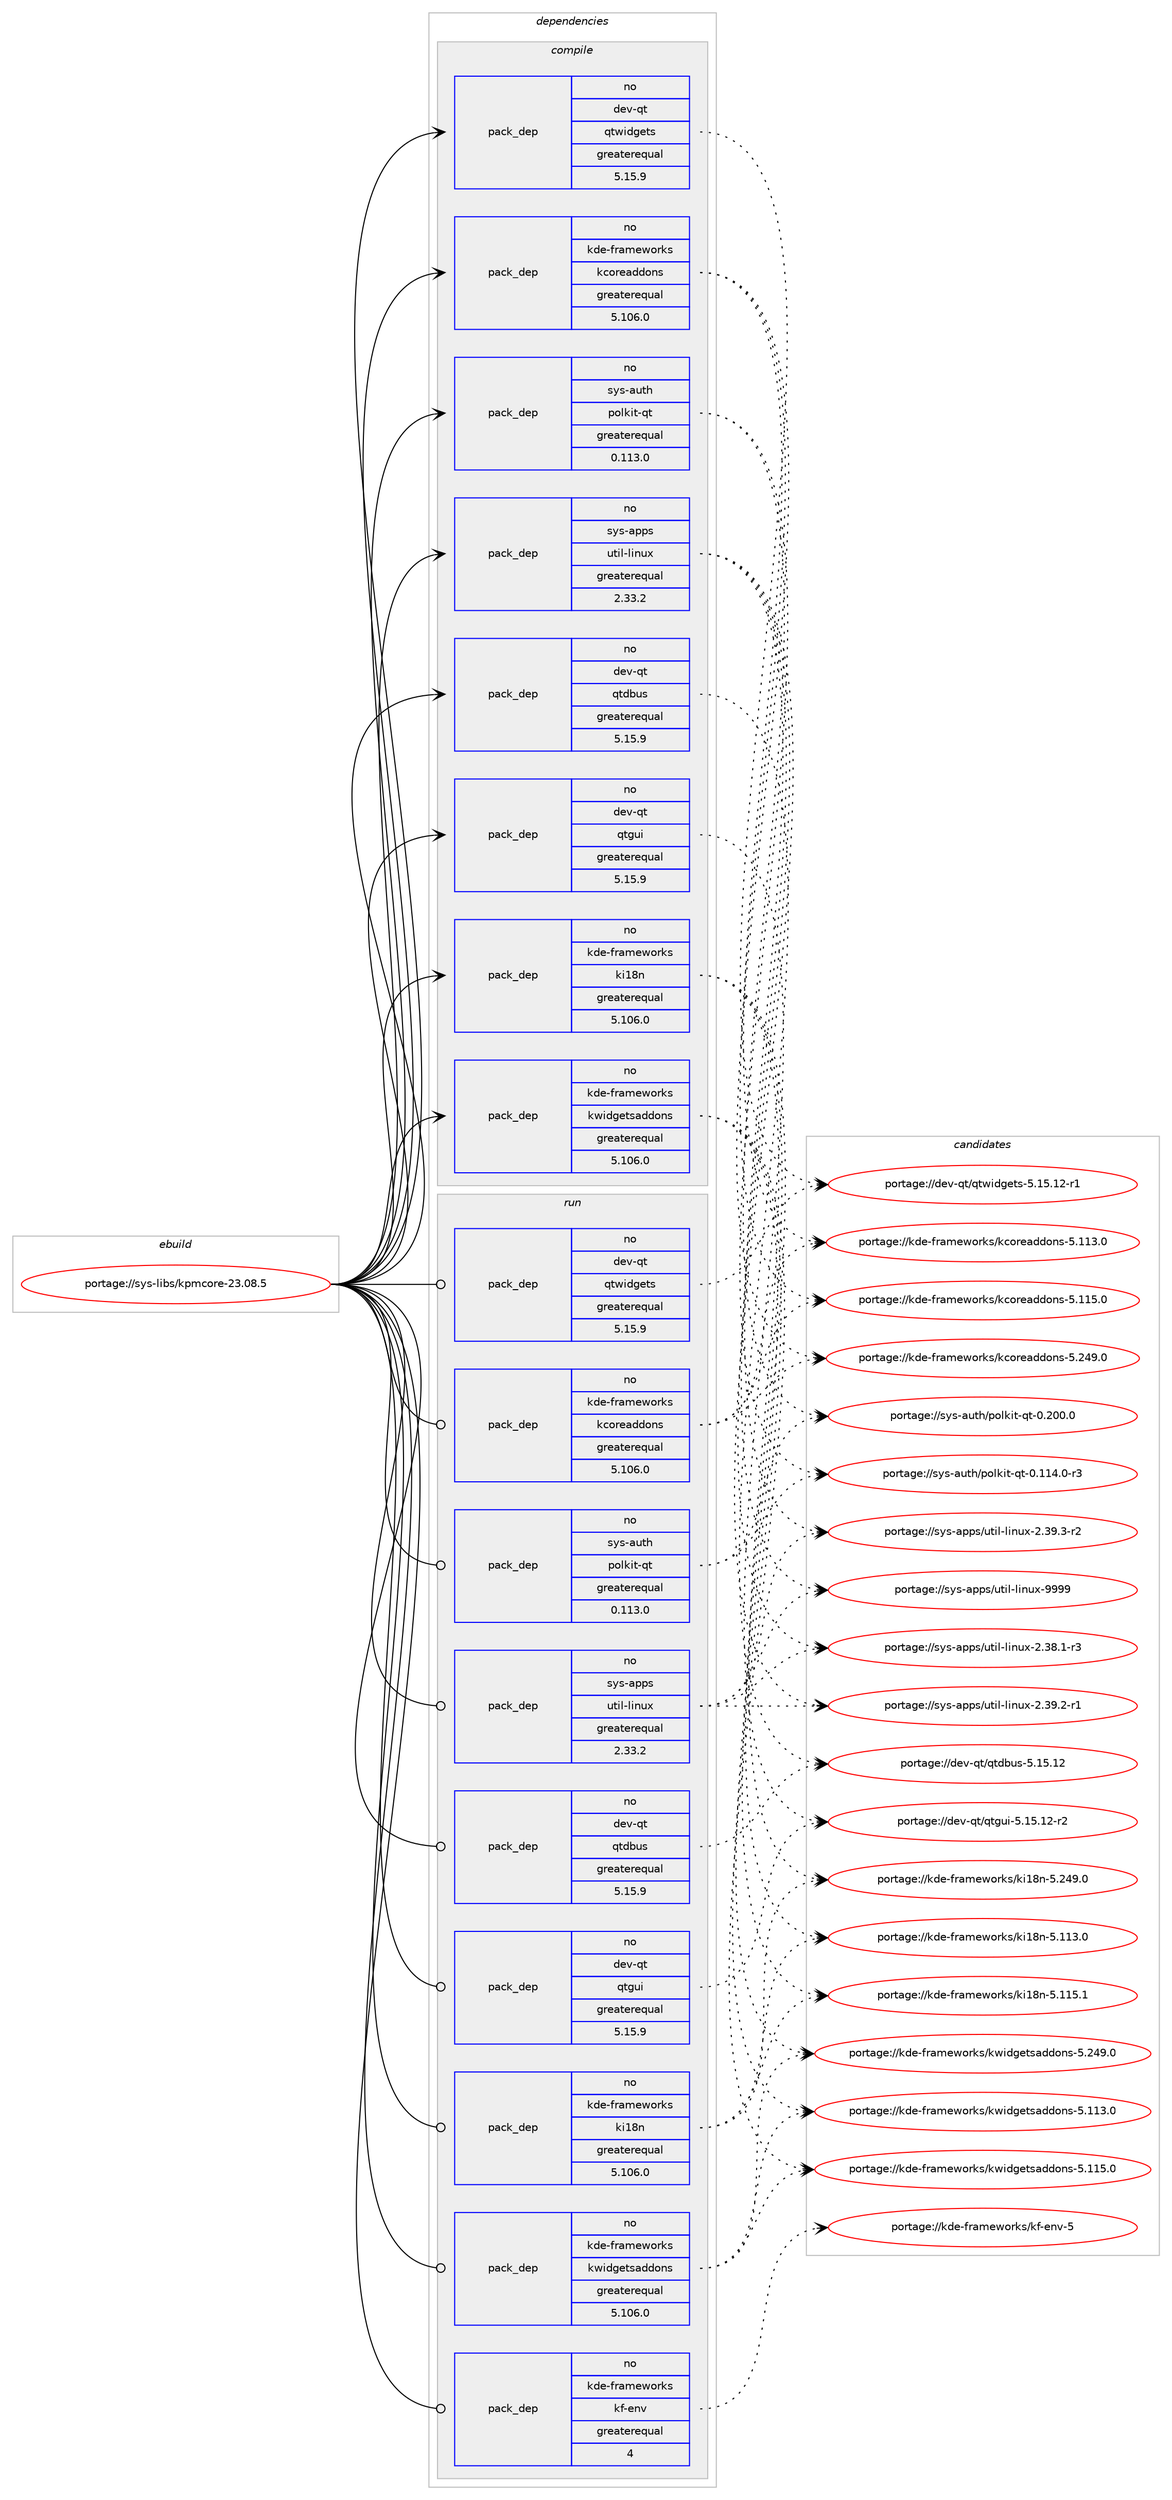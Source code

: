 digraph prolog {

# *************
# Graph options
# *************

newrank=true;
concentrate=true;
compound=true;
graph [rankdir=LR,fontname=Helvetica,fontsize=10,ranksep=1.5];#, ranksep=2.5, nodesep=0.2];
edge  [arrowhead=vee];
node  [fontname=Helvetica,fontsize=10];

# **********
# The ebuild
# **********

subgraph cluster_leftcol {
color=gray;
rank=same;
label=<<i>ebuild</i>>;
id [label="portage://sys-libs/kpmcore-23.08.5", color=red, width=4, href="../sys-libs/kpmcore-23.08.5.svg"];
}

# ****************
# The dependencies
# ****************

subgraph cluster_midcol {
color=gray;
label=<<i>dependencies</i>>;
subgraph cluster_compile {
fillcolor="#eeeeee";
style=filled;
label=<<i>compile</i>>;
# *** BEGIN UNKNOWN DEPENDENCY TYPE (TODO) ***
# id -> package_dependency(portage://sys-libs/kpmcore-23.08.5,install,no,dev-qt,qtcore,none,[,,],[slot(5)],[])
# *** END UNKNOWN DEPENDENCY TYPE (TODO) ***

subgraph pack7166 {
dependency22517 [label=<<TABLE BORDER="0" CELLBORDER="1" CELLSPACING="0" CELLPADDING="4" WIDTH="220"><TR><TD ROWSPAN="6" CELLPADDING="30">pack_dep</TD></TR><TR><TD WIDTH="110">no</TD></TR><TR><TD>dev-qt</TD></TR><TR><TD>qtdbus</TD></TR><TR><TD>greaterequal</TD></TR><TR><TD>5.15.9</TD></TR></TABLE>>, shape=none, color=blue];
}
id:e -> dependency22517:w [weight=20,style="solid",arrowhead="vee"];
subgraph pack7167 {
dependency22518 [label=<<TABLE BORDER="0" CELLBORDER="1" CELLSPACING="0" CELLPADDING="4" WIDTH="220"><TR><TD ROWSPAN="6" CELLPADDING="30">pack_dep</TD></TR><TR><TD WIDTH="110">no</TD></TR><TR><TD>dev-qt</TD></TR><TR><TD>qtgui</TD></TR><TR><TD>greaterequal</TD></TR><TR><TD>5.15.9</TD></TR></TABLE>>, shape=none, color=blue];
}
id:e -> dependency22518:w [weight=20,style="solid",arrowhead="vee"];
subgraph pack7168 {
dependency22519 [label=<<TABLE BORDER="0" CELLBORDER="1" CELLSPACING="0" CELLPADDING="4" WIDTH="220"><TR><TD ROWSPAN="6" CELLPADDING="30">pack_dep</TD></TR><TR><TD WIDTH="110">no</TD></TR><TR><TD>dev-qt</TD></TR><TR><TD>qtwidgets</TD></TR><TR><TD>greaterequal</TD></TR><TR><TD>5.15.9</TD></TR></TABLE>>, shape=none, color=blue];
}
id:e -> dependency22519:w [weight=20,style="solid",arrowhead="vee"];
subgraph pack7169 {
dependency22520 [label=<<TABLE BORDER="0" CELLBORDER="1" CELLSPACING="0" CELLPADDING="4" WIDTH="220"><TR><TD ROWSPAN="6" CELLPADDING="30">pack_dep</TD></TR><TR><TD WIDTH="110">no</TD></TR><TR><TD>kde-frameworks</TD></TR><TR><TD>kcoreaddons</TD></TR><TR><TD>greaterequal</TD></TR><TR><TD>5.106.0</TD></TR></TABLE>>, shape=none, color=blue];
}
id:e -> dependency22520:w [weight=20,style="solid",arrowhead="vee"];
subgraph pack7170 {
dependency22521 [label=<<TABLE BORDER="0" CELLBORDER="1" CELLSPACING="0" CELLPADDING="4" WIDTH="220"><TR><TD ROWSPAN="6" CELLPADDING="30">pack_dep</TD></TR><TR><TD WIDTH="110">no</TD></TR><TR><TD>kde-frameworks</TD></TR><TR><TD>ki18n</TD></TR><TR><TD>greaterequal</TD></TR><TR><TD>5.106.0</TD></TR></TABLE>>, shape=none, color=blue];
}
id:e -> dependency22521:w [weight=20,style="solid",arrowhead="vee"];
subgraph pack7171 {
dependency22522 [label=<<TABLE BORDER="0" CELLBORDER="1" CELLSPACING="0" CELLPADDING="4" WIDTH="220"><TR><TD ROWSPAN="6" CELLPADDING="30">pack_dep</TD></TR><TR><TD WIDTH="110">no</TD></TR><TR><TD>kde-frameworks</TD></TR><TR><TD>kwidgetsaddons</TD></TR><TR><TD>greaterequal</TD></TR><TR><TD>5.106.0</TD></TR></TABLE>>, shape=none, color=blue];
}
id:e -> dependency22522:w [weight=20,style="solid",arrowhead="vee"];
subgraph pack7172 {
dependency22523 [label=<<TABLE BORDER="0" CELLBORDER="1" CELLSPACING="0" CELLPADDING="4" WIDTH="220"><TR><TD ROWSPAN="6" CELLPADDING="30">pack_dep</TD></TR><TR><TD WIDTH="110">no</TD></TR><TR><TD>sys-apps</TD></TR><TR><TD>util-linux</TD></TR><TR><TD>greaterequal</TD></TR><TR><TD>2.33.2</TD></TR></TABLE>>, shape=none, color=blue];
}
id:e -> dependency22523:w [weight=20,style="solid",arrowhead="vee"];
subgraph pack7173 {
dependency22524 [label=<<TABLE BORDER="0" CELLBORDER="1" CELLSPACING="0" CELLPADDING="4" WIDTH="220"><TR><TD ROWSPAN="6" CELLPADDING="30">pack_dep</TD></TR><TR><TD WIDTH="110">no</TD></TR><TR><TD>sys-auth</TD></TR><TR><TD>polkit-qt</TD></TR><TR><TD>greaterequal</TD></TR><TR><TD>0.113.0</TD></TR></TABLE>>, shape=none, color=blue];
}
id:e -> dependency22524:w [weight=20,style="solid",arrowhead="vee"];
}
subgraph cluster_compileandrun {
fillcolor="#eeeeee";
style=filled;
label=<<i>compile and run</i>>;
}
subgraph cluster_run {
fillcolor="#eeeeee";
style=filled;
label=<<i>run</i>>;
# *** BEGIN UNKNOWN DEPENDENCY TYPE (TODO) ***
# id -> package_dependency(portage://sys-libs/kpmcore-23.08.5,run,no,dev-qt,qtcore,none,[,,],[slot(5)],[])
# *** END UNKNOWN DEPENDENCY TYPE (TODO) ***

subgraph pack7174 {
dependency22525 [label=<<TABLE BORDER="0" CELLBORDER="1" CELLSPACING="0" CELLPADDING="4" WIDTH="220"><TR><TD ROWSPAN="6" CELLPADDING="30">pack_dep</TD></TR><TR><TD WIDTH="110">no</TD></TR><TR><TD>dev-qt</TD></TR><TR><TD>qtdbus</TD></TR><TR><TD>greaterequal</TD></TR><TR><TD>5.15.9</TD></TR></TABLE>>, shape=none, color=blue];
}
id:e -> dependency22525:w [weight=20,style="solid",arrowhead="odot"];
subgraph pack7175 {
dependency22526 [label=<<TABLE BORDER="0" CELLBORDER="1" CELLSPACING="0" CELLPADDING="4" WIDTH="220"><TR><TD ROWSPAN="6" CELLPADDING="30">pack_dep</TD></TR><TR><TD WIDTH="110">no</TD></TR><TR><TD>dev-qt</TD></TR><TR><TD>qtgui</TD></TR><TR><TD>greaterequal</TD></TR><TR><TD>5.15.9</TD></TR></TABLE>>, shape=none, color=blue];
}
id:e -> dependency22526:w [weight=20,style="solid",arrowhead="odot"];
subgraph pack7176 {
dependency22527 [label=<<TABLE BORDER="0" CELLBORDER="1" CELLSPACING="0" CELLPADDING="4" WIDTH="220"><TR><TD ROWSPAN="6" CELLPADDING="30">pack_dep</TD></TR><TR><TD WIDTH="110">no</TD></TR><TR><TD>dev-qt</TD></TR><TR><TD>qtwidgets</TD></TR><TR><TD>greaterequal</TD></TR><TR><TD>5.15.9</TD></TR></TABLE>>, shape=none, color=blue];
}
id:e -> dependency22527:w [weight=20,style="solid",arrowhead="odot"];
subgraph pack7177 {
dependency22528 [label=<<TABLE BORDER="0" CELLBORDER="1" CELLSPACING="0" CELLPADDING="4" WIDTH="220"><TR><TD ROWSPAN="6" CELLPADDING="30">pack_dep</TD></TR><TR><TD WIDTH="110">no</TD></TR><TR><TD>kde-frameworks</TD></TR><TR><TD>kcoreaddons</TD></TR><TR><TD>greaterequal</TD></TR><TR><TD>5.106.0</TD></TR></TABLE>>, shape=none, color=blue];
}
id:e -> dependency22528:w [weight=20,style="solid",arrowhead="odot"];
subgraph pack7178 {
dependency22529 [label=<<TABLE BORDER="0" CELLBORDER="1" CELLSPACING="0" CELLPADDING="4" WIDTH="220"><TR><TD ROWSPAN="6" CELLPADDING="30">pack_dep</TD></TR><TR><TD WIDTH="110">no</TD></TR><TR><TD>kde-frameworks</TD></TR><TR><TD>kf-env</TD></TR><TR><TD>greaterequal</TD></TR><TR><TD>4</TD></TR></TABLE>>, shape=none, color=blue];
}
id:e -> dependency22529:w [weight=20,style="solid",arrowhead="odot"];
subgraph pack7179 {
dependency22530 [label=<<TABLE BORDER="0" CELLBORDER="1" CELLSPACING="0" CELLPADDING="4" WIDTH="220"><TR><TD ROWSPAN="6" CELLPADDING="30">pack_dep</TD></TR><TR><TD WIDTH="110">no</TD></TR><TR><TD>kde-frameworks</TD></TR><TR><TD>ki18n</TD></TR><TR><TD>greaterequal</TD></TR><TR><TD>5.106.0</TD></TR></TABLE>>, shape=none, color=blue];
}
id:e -> dependency22530:w [weight=20,style="solid",arrowhead="odot"];
subgraph pack7180 {
dependency22531 [label=<<TABLE BORDER="0" CELLBORDER="1" CELLSPACING="0" CELLPADDING="4" WIDTH="220"><TR><TD ROWSPAN="6" CELLPADDING="30">pack_dep</TD></TR><TR><TD WIDTH="110">no</TD></TR><TR><TD>kde-frameworks</TD></TR><TR><TD>kwidgetsaddons</TD></TR><TR><TD>greaterequal</TD></TR><TR><TD>5.106.0</TD></TR></TABLE>>, shape=none, color=blue];
}
id:e -> dependency22531:w [weight=20,style="solid",arrowhead="odot"];
subgraph pack7181 {
dependency22532 [label=<<TABLE BORDER="0" CELLBORDER="1" CELLSPACING="0" CELLPADDING="4" WIDTH="220"><TR><TD ROWSPAN="6" CELLPADDING="30">pack_dep</TD></TR><TR><TD WIDTH="110">no</TD></TR><TR><TD>sys-apps</TD></TR><TR><TD>util-linux</TD></TR><TR><TD>greaterequal</TD></TR><TR><TD>2.33.2</TD></TR></TABLE>>, shape=none, color=blue];
}
id:e -> dependency22532:w [weight=20,style="solid",arrowhead="odot"];
subgraph pack7182 {
dependency22533 [label=<<TABLE BORDER="0" CELLBORDER="1" CELLSPACING="0" CELLPADDING="4" WIDTH="220"><TR><TD ROWSPAN="6" CELLPADDING="30">pack_dep</TD></TR><TR><TD WIDTH="110">no</TD></TR><TR><TD>sys-auth</TD></TR><TR><TD>polkit-qt</TD></TR><TR><TD>greaterequal</TD></TR><TR><TD>0.113.0</TD></TR></TABLE>>, shape=none, color=blue];
}
id:e -> dependency22533:w [weight=20,style="solid",arrowhead="odot"];
}
}

# **************
# The candidates
# **************

subgraph cluster_choices {
rank=same;
color=gray;
label=<<i>candidates</i>>;

subgraph choice7166 {
color=black;
nodesep=1;
choice1001011184511311647113116100981171154553464953464950 [label="portage://dev-qt/qtdbus-5.15.12", color=red, width=4,href="../dev-qt/qtdbus-5.15.12.svg"];
dependency22517:e -> choice1001011184511311647113116100981171154553464953464950:w [style=dotted,weight="100"];
}
subgraph choice7167 {
color=black;
nodesep=1;
choice100101118451131164711311610311710545534649534649504511450 [label="portage://dev-qt/qtgui-5.15.12-r2", color=red, width=4,href="../dev-qt/qtgui-5.15.12-r2.svg"];
dependency22518:e -> choice100101118451131164711311610311710545534649534649504511450:w [style=dotted,weight="100"];
}
subgraph choice7168 {
color=black;
nodesep=1;
choice100101118451131164711311611910510010310111611545534649534649504511449 [label="portage://dev-qt/qtwidgets-5.15.12-r1", color=red, width=4,href="../dev-qt/qtwidgets-5.15.12-r1.svg"];
dependency22519:e -> choice100101118451131164711311611910510010310111611545534649534649504511449:w [style=dotted,weight="100"];
}
subgraph choice7169 {
color=black;
nodesep=1;
choice10710010145102114971091011191111141071154710799111114101971001001111101154553464949514648 [label="portage://kde-frameworks/kcoreaddons-5.113.0", color=red, width=4,href="../kde-frameworks/kcoreaddons-5.113.0.svg"];
choice10710010145102114971091011191111141071154710799111114101971001001111101154553464949534648 [label="portage://kde-frameworks/kcoreaddons-5.115.0", color=red, width=4,href="../kde-frameworks/kcoreaddons-5.115.0.svg"];
choice10710010145102114971091011191111141071154710799111114101971001001111101154553465052574648 [label="portage://kde-frameworks/kcoreaddons-5.249.0", color=red, width=4,href="../kde-frameworks/kcoreaddons-5.249.0.svg"];
dependency22520:e -> choice10710010145102114971091011191111141071154710799111114101971001001111101154553464949514648:w [style=dotted,weight="100"];
dependency22520:e -> choice10710010145102114971091011191111141071154710799111114101971001001111101154553464949534648:w [style=dotted,weight="100"];
dependency22520:e -> choice10710010145102114971091011191111141071154710799111114101971001001111101154553465052574648:w [style=dotted,weight="100"];
}
subgraph choice7170 {
color=black;
nodesep=1;
choice10710010145102114971091011191111141071154710710549561104553464949514648 [label="portage://kde-frameworks/ki18n-5.113.0", color=red, width=4,href="../kde-frameworks/ki18n-5.113.0.svg"];
choice10710010145102114971091011191111141071154710710549561104553464949534649 [label="portage://kde-frameworks/ki18n-5.115.1", color=red, width=4,href="../kde-frameworks/ki18n-5.115.1.svg"];
choice10710010145102114971091011191111141071154710710549561104553465052574648 [label="portage://kde-frameworks/ki18n-5.249.0", color=red, width=4,href="../kde-frameworks/ki18n-5.249.0.svg"];
dependency22521:e -> choice10710010145102114971091011191111141071154710710549561104553464949514648:w [style=dotted,weight="100"];
dependency22521:e -> choice10710010145102114971091011191111141071154710710549561104553464949534649:w [style=dotted,weight="100"];
dependency22521:e -> choice10710010145102114971091011191111141071154710710549561104553465052574648:w [style=dotted,weight="100"];
}
subgraph choice7171 {
color=black;
nodesep=1;
choice107100101451021149710910111911111410711547107119105100103101116115971001001111101154553464949514648 [label="portage://kde-frameworks/kwidgetsaddons-5.113.0", color=red, width=4,href="../kde-frameworks/kwidgetsaddons-5.113.0.svg"];
choice107100101451021149710910111911111410711547107119105100103101116115971001001111101154553464949534648 [label="portage://kde-frameworks/kwidgetsaddons-5.115.0", color=red, width=4,href="../kde-frameworks/kwidgetsaddons-5.115.0.svg"];
choice107100101451021149710910111911111410711547107119105100103101116115971001001111101154553465052574648 [label="portage://kde-frameworks/kwidgetsaddons-5.249.0", color=red, width=4,href="../kde-frameworks/kwidgetsaddons-5.249.0.svg"];
dependency22522:e -> choice107100101451021149710910111911111410711547107119105100103101116115971001001111101154553464949514648:w [style=dotted,weight="100"];
dependency22522:e -> choice107100101451021149710910111911111410711547107119105100103101116115971001001111101154553464949534648:w [style=dotted,weight="100"];
dependency22522:e -> choice107100101451021149710910111911111410711547107119105100103101116115971001001111101154553465052574648:w [style=dotted,weight="100"];
}
subgraph choice7172 {
color=black;
nodesep=1;
choice11512111545971121121154711711610510845108105110117120455046515646494511451 [label="portage://sys-apps/util-linux-2.38.1-r3", color=red, width=4,href="../sys-apps/util-linux-2.38.1-r3.svg"];
choice11512111545971121121154711711610510845108105110117120455046515746504511449 [label="portage://sys-apps/util-linux-2.39.2-r1", color=red, width=4,href="../sys-apps/util-linux-2.39.2-r1.svg"];
choice11512111545971121121154711711610510845108105110117120455046515746514511450 [label="portage://sys-apps/util-linux-2.39.3-r2", color=red, width=4,href="../sys-apps/util-linux-2.39.3-r2.svg"];
choice115121115459711211211547117116105108451081051101171204557575757 [label="portage://sys-apps/util-linux-9999", color=red, width=4,href="../sys-apps/util-linux-9999.svg"];
dependency22523:e -> choice11512111545971121121154711711610510845108105110117120455046515646494511451:w [style=dotted,weight="100"];
dependency22523:e -> choice11512111545971121121154711711610510845108105110117120455046515746504511449:w [style=dotted,weight="100"];
dependency22523:e -> choice11512111545971121121154711711610510845108105110117120455046515746514511450:w [style=dotted,weight="100"];
dependency22523:e -> choice115121115459711211211547117116105108451081051101171204557575757:w [style=dotted,weight="100"];
}
subgraph choice7173 {
color=black;
nodesep=1;
choice1151211154597117116104471121111081071051164511311645484649495246484511451 [label="portage://sys-auth/polkit-qt-0.114.0-r3", color=red, width=4,href="../sys-auth/polkit-qt-0.114.0-r3.svg"];
choice115121115459711711610447112111108107105116451131164548465048484648 [label="portage://sys-auth/polkit-qt-0.200.0", color=red, width=4,href="../sys-auth/polkit-qt-0.200.0.svg"];
dependency22524:e -> choice1151211154597117116104471121111081071051164511311645484649495246484511451:w [style=dotted,weight="100"];
dependency22524:e -> choice115121115459711711610447112111108107105116451131164548465048484648:w [style=dotted,weight="100"];
}
subgraph choice7174 {
color=black;
nodesep=1;
choice1001011184511311647113116100981171154553464953464950 [label="portage://dev-qt/qtdbus-5.15.12", color=red, width=4,href="../dev-qt/qtdbus-5.15.12.svg"];
dependency22525:e -> choice1001011184511311647113116100981171154553464953464950:w [style=dotted,weight="100"];
}
subgraph choice7175 {
color=black;
nodesep=1;
choice100101118451131164711311610311710545534649534649504511450 [label="portage://dev-qt/qtgui-5.15.12-r2", color=red, width=4,href="../dev-qt/qtgui-5.15.12-r2.svg"];
dependency22526:e -> choice100101118451131164711311610311710545534649534649504511450:w [style=dotted,weight="100"];
}
subgraph choice7176 {
color=black;
nodesep=1;
choice100101118451131164711311611910510010310111611545534649534649504511449 [label="portage://dev-qt/qtwidgets-5.15.12-r1", color=red, width=4,href="../dev-qt/qtwidgets-5.15.12-r1.svg"];
dependency22527:e -> choice100101118451131164711311611910510010310111611545534649534649504511449:w [style=dotted,weight="100"];
}
subgraph choice7177 {
color=black;
nodesep=1;
choice10710010145102114971091011191111141071154710799111114101971001001111101154553464949514648 [label="portage://kde-frameworks/kcoreaddons-5.113.0", color=red, width=4,href="../kde-frameworks/kcoreaddons-5.113.0.svg"];
choice10710010145102114971091011191111141071154710799111114101971001001111101154553464949534648 [label="portage://kde-frameworks/kcoreaddons-5.115.0", color=red, width=4,href="../kde-frameworks/kcoreaddons-5.115.0.svg"];
choice10710010145102114971091011191111141071154710799111114101971001001111101154553465052574648 [label="portage://kde-frameworks/kcoreaddons-5.249.0", color=red, width=4,href="../kde-frameworks/kcoreaddons-5.249.0.svg"];
dependency22528:e -> choice10710010145102114971091011191111141071154710799111114101971001001111101154553464949514648:w [style=dotted,weight="100"];
dependency22528:e -> choice10710010145102114971091011191111141071154710799111114101971001001111101154553464949534648:w [style=dotted,weight="100"];
dependency22528:e -> choice10710010145102114971091011191111141071154710799111114101971001001111101154553465052574648:w [style=dotted,weight="100"];
}
subgraph choice7178 {
color=black;
nodesep=1;
choice107100101451021149710910111911111410711547107102451011101184553 [label="portage://kde-frameworks/kf-env-5", color=red, width=4,href="../kde-frameworks/kf-env-5.svg"];
dependency22529:e -> choice107100101451021149710910111911111410711547107102451011101184553:w [style=dotted,weight="100"];
}
subgraph choice7179 {
color=black;
nodesep=1;
choice10710010145102114971091011191111141071154710710549561104553464949514648 [label="portage://kde-frameworks/ki18n-5.113.0", color=red, width=4,href="../kde-frameworks/ki18n-5.113.0.svg"];
choice10710010145102114971091011191111141071154710710549561104553464949534649 [label="portage://kde-frameworks/ki18n-5.115.1", color=red, width=4,href="../kde-frameworks/ki18n-5.115.1.svg"];
choice10710010145102114971091011191111141071154710710549561104553465052574648 [label="portage://kde-frameworks/ki18n-5.249.0", color=red, width=4,href="../kde-frameworks/ki18n-5.249.0.svg"];
dependency22530:e -> choice10710010145102114971091011191111141071154710710549561104553464949514648:w [style=dotted,weight="100"];
dependency22530:e -> choice10710010145102114971091011191111141071154710710549561104553464949534649:w [style=dotted,weight="100"];
dependency22530:e -> choice10710010145102114971091011191111141071154710710549561104553465052574648:w [style=dotted,weight="100"];
}
subgraph choice7180 {
color=black;
nodesep=1;
choice107100101451021149710910111911111410711547107119105100103101116115971001001111101154553464949514648 [label="portage://kde-frameworks/kwidgetsaddons-5.113.0", color=red, width=4,href="../kde-frameworks/kwidgetsaddons-5.113.0.svg"];
choice107100101451021149710910111911111410711547107119105100103101116115971001001111101154553464949534648 [label="portage://kde-frameworks/kwidgetsaddons-5.115.0", color=red, width=4,href="../kde-frameworks/kwidgetsaddons-5.115.0.svg"];
choice107100101451021149710910111911111410711547107119105100103101116115971001001111101154553465052574648 [label="portage://kde-frameworks/kwidgetsaddons-5.249.0", color=red, width=4,href="../kde-frameworks/kwidgetsaddons-5.249.0.svg"];
dependency22531:e -> choice107100101451021149710910111911111410711547107119105100103101116115971001001111101154553464949514648:w [style=dotted,weight="100"];
dependency22531:e -> choice107100101451021149710910111911111410711547107119105100103101116115971001001111101154553464949534648:w [style=dotted,weight="100"];
dependency22531:e -> choice107100101451021149710910111911111410711547107119105100103101116115971001001111101154553465052574648:w [style=dotted,weight="100"];
}
subgraph choice7181 {
color=black;
nodesep=1;
choice11512111545971121121154711711610510845108105110117120455046515646494511451 [label="portage://sys-apps/util-linux-2.38.1-r3", color=red, width=4,href="../sys-apps/util-linux-2.38.1-r3.svg"];
choice11512111545971121121154711711610510845108105110117120455046515746504511449 [label="portage://sys-apps/util-linux-2.39.2-r1", color=red, width=4,href="../sys-apps/util-linux-2.39.2-r1.svg"];
choice11512111545971121121154711711610510845108105110117120455046515746514511450 [label="portage://sys-apps/util-linux-2.39.3-r2", color=red, width=4,href="../sys-apps/util-linux-2.39.3-r2.svg"];
choice115121115459711211211547117116105108451081051101171204557575757 [label="portage://sys-apps/util-linux-9999", color=red, width=4,href="../sys-apps/util-linux-9999.svg"];
dependency22532:e -> choice11512111545971121121154711711610510845108105110117120455046515646494511451:w [style=dotted,weight="100"];
dependency22532:e -> choice11512111545971121121154711711610510845108105110117120455046515746504511449:w [style=dotted,weight="100"];
dependency22532:e -> choice11512111545971121121154711711610510845108105110117120455046515746514511450:w [style=dotted,weight="100"];
dependency22532:e -> choice115121115459711211211547117116105108451081051101171204557575757:w [style=dotted,weight="100"];
}
subgraph choice7182 {
color=black;
nodesep=1;
choice1151211154597117116104471121111081071051164511311645484649495246484511451 [label="portage://sys-auth/polkit-qt-0.114.0-r3", color=red, width=4,href="../sys-auth/polkit-qt-0.114.0-r3.svg"];
choice115121115459711711610447112111108107105116451131164548465048484648 [label="portage://sys-auth/polkit-qt-0.200.0", color=red, width=4,href="../sys-auth/polkit-qt-0.200.0.svg"];
dependency22533:e -> choice1151211154597117116104471121111081071051164511311645484649495246484511451:w [style=dotted,weight="100"];
dependency22533:e -> choice115121115459711711610447112111108107105116451131164548465048484648:w [style=dotted,weight="100"];
}
}

}
